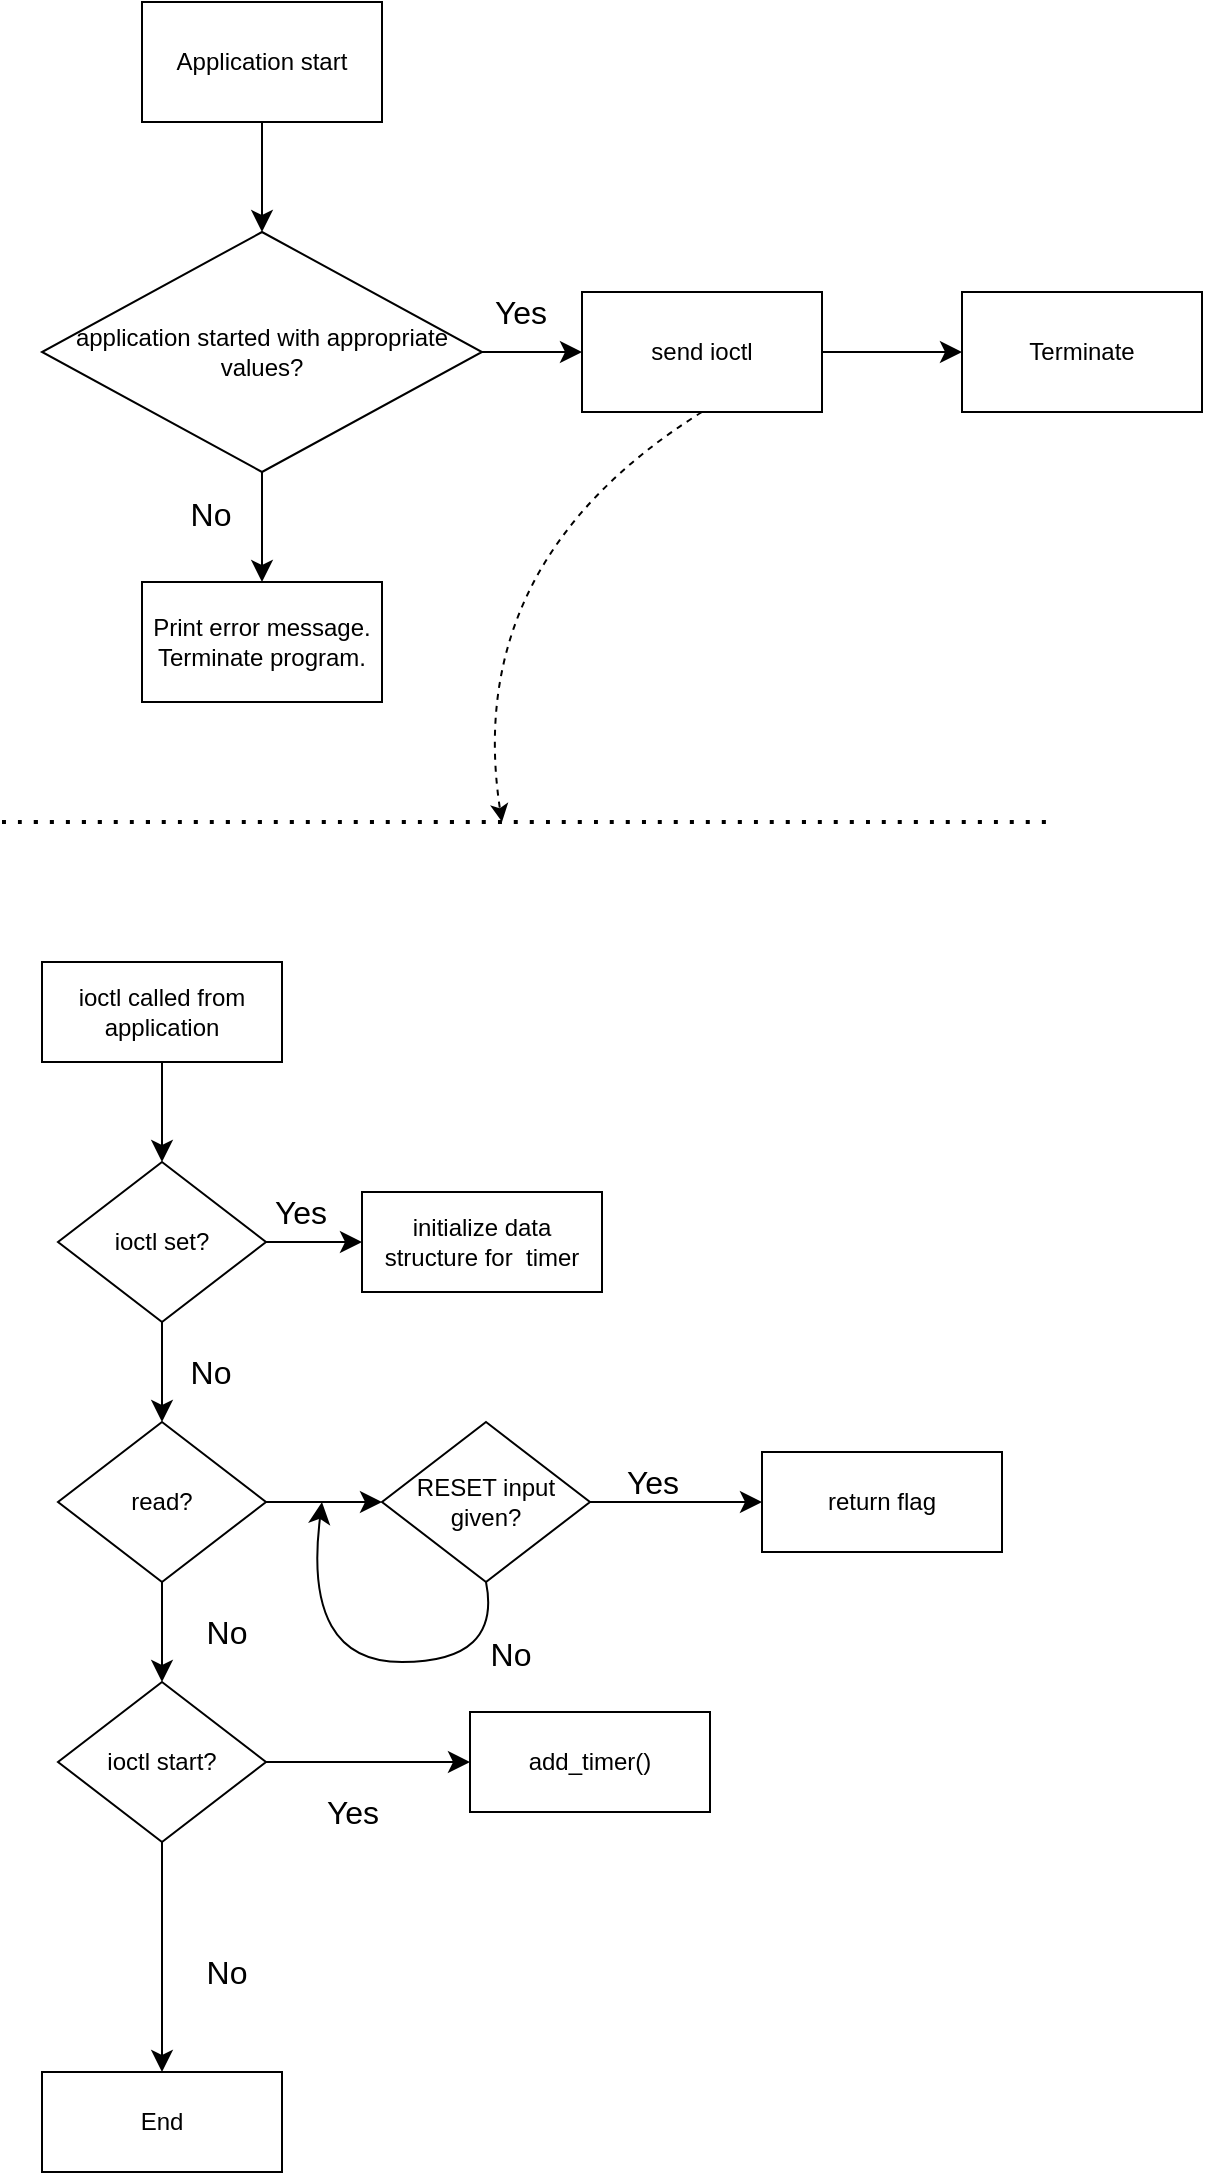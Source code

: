 <mxfile version="24.4.3" type="device">
  <diagram name="Page-1" id="74e2e168-ea6b-b213-b513-2b3c1d86103e">
    <mxGraphModel dx="669" dy="845" grid="1" gridSize="10" guides="1" tooltips="1" connect="1" arrows="1" fold="1" page="1" pageScale="1" pageWidth="1100" pageHeight="850" background="none" math="0" shadow="0">
      <root>
        <mxCell id="0" />
        <mxCell id="1" parent="0" />
        <mxCell id="S1xXZh_2Qz6jOvYGOtP_-4" value="" style="edgeStyle=none;curved=1;rounded=0;orthogonalLoop=1;jettySize=auto;html=1;fontSize=12;startSize=8;endSize=8;" edge="1" parent="1" source="S1xXZh_2Qz6jOvYGOtP_-1" target="S1xXZh_2Qz6jOvYGOtP_-2">
          <mxGeometry relative="1" as="geometry" />
        </mxCell>
        <mxCell id="S1xXZh_2Qz6jOvYGOtP_-1" value="Application start" style="rounded=0;whiteSpace=wrap;html=1;" vertex="1" parent="1">
          <mxGeometry x="120" y="190" width="120" height="60" as="geometry" />
        </mxCell>
        <mxCell id="S1xXZh_2Qz6jOvYGOtP_-6" value="" style="edgeStyle=none;curved=1;rounded=0;orthogonalLoop=1;jettySize=auto;html=1;fontSize=12;startSize=8;endSize=8;" edge="1" parent="1" source="S1xXZh_2Qz6jOvYGOtP_-2" target="S1xXZh_2Qz6jOvYGOtP_-5">
          <mxGeometry relative="1" as="geometry" />
        </mxCell>
        <mxCell id="S1xXZh_2Qz6jOvYGOtP_-9" value="" style="edgeStyle=none;curved=1;rounded=0;orthogonalLoop=1;jettySize=auto;html=1;fontSize=12;startSize=8;endSize=8;" edge="1" parent="1" source="S1xXZh_2Qz6jOvYGOtP_-2" target="S1xXZh_2Qz6jOvYGOtP_-8">
          <mxGeometry relative="1" as="geometry" />
        </mxCell>
        <mxCell id="S1xXZh_2Qz6jOvYGOtP_-2" value="application started with appropriate values?" style="rhombus;whiteSpace=wrap;html=1;" vertex="1" parent="1">
          <mxGeometry x="70" y="305" width="220" height="120" as="geometry" />
        </mxCell>
        <mxCell id="S1xXZh_2Qz6jOvYGOtP_-5" value="&lt;div&gt;Print error message.&lt;/div&gt;&lt;div&gt;Terminate program.&lt;br&gt;&lt;/div&gt;" style="rounded=0;whiteSpace=wrap;html=1;" vertex="1" parent="1">
          <mxGeometry x="120" y="480" width="120" height="60" as="geometry" />
        </mxCell>
        <mxCell id="S1xXZh_2Qz6jOvYGOtP_-7" value="No" style="text;html=1;align=center;verticalAlign=middle;resizable=0;points=[];autosize=1;strokeColor=none;fillColor=none;fontSize=16;" vertex="1" parent="1">
          <mxGeometry x="134" y="431" width="40" height="30" as="geometry" />
        </mxCell>
        <mxCell id="S1xXZh_2Qz6jOvYGOtP_-47" value="" style="edgeStyle=none;curved=1;rounded=0;orthogonalLoop=1;jettySize=auto;html=1;fontSize=12;startSize=8;endSize=8;" edge="1" parent="1" source="S1xXZh_2Qz6jOvYGOtP_-8" target="S1xXZh_2Qz6jOvYGOtP_-46">
          <mxGeometry relative="1" as="geometry" />
        </mxCell>
        <mxCell id="S1xXZh_2Qz6jOvYGOtP_-8" value="send ioctl" style="rounded=0;whiteSpace=wrap;html=1;" vertex="1" parent="1">
          <mxGeometry x="340" y="335" width="120" height="60" as="geometry" />
        </mxCell>
        <mxCell id="S1xXZh_2Qz6jOvYGOtP_-10" value="" style="endArrow=none;dashed=1;html=1;dashPattern=1 3;strokeWidth=2;rounded=0;fontSize=12;startSize=8;endSize=8;curved=1;" edge="1" parent="1">
          <mxGeometry width="50" height="50" relative="1" as="geometry">
            <mxPoint x="50" y="600" as="sourcePoint" />
            <mxPoint x="576" y="600" as="targetPoint" />
          </mxGeometry>
        </mxCell>
        <mxCell id="S1xXZh_2Qz6jOvYGOtP_-17" value="" style="edgeStyle=none;curved=1;rounded=0;orthogonalLoop=1;jettySize=auto;html=1;fontSize=12;startSize=8;endSize=8;" edge="1" parent="1" source="S1xXZh_2Qz6jOvYGOtP_-11" target="S1xXZh_2Qz6jOvYGOtP_-16">
          <mxGeometry relative="1" as="geometry" />
        </mxCell>
        <mxCell id="S1xXZh_2Qz6jOvYGOtP_-11" value="ioctl called from application" style="rounded=0;whiteSpace=wrap;html=1;" vertex="1" parent="1">
          <mxGeometry x="70" y="670" width="120" height="50" as="geometry" />
        </mxCell>
        <mxCell id="S1xXZh_2Qz6jOvYGOtP_-14" style="edgeStyle=none;curved=1;rounded=0;orthogonalLoop=1;jettySize=auto;html=1;entryX=0.5;entryY=0;entryDx=0;entryDy=0;fontSize=12;startSize=8;endSize=8;" edge="1" parent="1">
          <mxGeometry relative="1" as="geometry">
            <mxPoint x="113" y="760" as="sourcePoint" />
            <mxPoint x="113" y="760" as="targetPoint" />
          </mxGeometry>
        </mxCell>
        <mxCell id="S1xXZh_2Qz6jOvYGOtP_-19" value="" style="edgeStyle=none;curved=1;rounded=0;orthogonalLoop=1;jettySize=auto;html=1;fontSize=12;startSize=8;endSize=8;" edge="1" parent="1" source="S1xXZh_2Qz6jOvYGOtP_-16" target="S1xXZh_2Qz6jOvYGOtP_-18">
          <mxGeometry relative="1" as="geometry" />
        </mxCell>
        <mxCell id="S1xXZh_2Qz6jOvYGOtP_-21" value="" style="edgeStyle=none;curved=1;rounded=0;orthogonalLoop=1;jettySize=auto;html=1;fontSize=12;startSize=8;endSize=8;" edge="1" parent="1" source="S1xXZh_2Qz6jOvYGOtP_-16" target="S1xXZh_2Qz6jOvYGOtP_-20">
          <mxGeometry relative="1" as="geometry" />
        </mxCell>
        <mxCell id="S1xXZh_2Qz6jOvYGOtP_-16" value="ioctl set?" style="rhombus;whiteSpace=wrap;html=1;" vertex="1" parent="1">
          <mxGeometry x="78" y="770" width="104" height="80" as="geometry" />
        </mxCell>
        <mxCell id="S1xXZh_2Qz6jOvYGOtP_-18" value="initialize data structure for&amp;nbsp; timer" style="rounded=0;whiteSpace=wrap;html=1;" vertex="1" parent="1">
          <mxGeometry x="230" y="785" width="120" height="50" as="geometry" />
        </mxCell>
        <mxCell id="S1xXZh_2Qz6jOvYGOtP_-24" value="" style="edgeStyle=none;curved=1;rounded=0;orthogonalLoop=1;jettySize=auto;html=1;fontSize=12;startSize=8;endSize=8;" edge="1" parent="1" source="S1xXZh_2Qz6jOvYGOtP_-20" target="S1xXZh_2Qz6jOvYGOtP_-23">
          <mxGeometry relative="1" as="geometry" />
        </mxCell>
        <mxCell id="S1xXZh_2Qz6jOvYGOtP_-26" value="" style="edgeStyle=none;curved=1;rounded=0;orthogonalLoop=1;jettySize=auto;html=1;fontSize=12;startSize=8;endSize=8;" edge="1" parent="1" source="S1xXZh_2Qz6jOvYGOtP_-20" target="S1xXZh_2Qz6jOvYGOtP_-25">
          <mxGeometry relative="1" as="geometry" />
        </mxCell>
        <mxCell id="S1xXZh_2Qz6jOvYGOtP_-20" value="read?" style="rhombus;whiteSpace=wrap;html=1;" vertex="1" parent="1">
          <mxGeometry x="78" y="900" width="104" height="80" as="geometry" />
        </mxCell>
        <mxCell id="S1xXZh_2Qz6jOvYGOtP_-28" value="" style="edgeStyle=none;curved=1;rounded=0;orthogonalLoop=1;jettySize=auto;html=1;fontSize=12;startSize=8;endSize=8;" edge="1" parent="1" source="S1xXZh_2Qz6jOvYGOtP_-23" target="S1xXZh_2Qz6jOvYGOtP_-27">
          <mxGeometry relative="1" as="geometry" />
        </mxCell>
        <mxCell id="S1xXZh_2Qz6jOvYGOtP_-23" value="RESET input given?" style="rhombus;whiteSpace=wrap;html=1;" vertex="1" parent="1">
          <mxGeometry x="240" y="900" width="104" height="80" as="geometry" />
        </mxCell>
        <mxCell id="S1xXZh_2Qz6jOvYGOtP_-37" value="" style="edgeStyle=none;curved=1;rounded=0;orthogonalLoop=1;jettySize=auto;html=1;fontSize=12;startSize=8;endSize=8;" edge="1" parent="1" source="S1xXZh_2Qz6jOvYGOtP_-25" target="S1xXZh_2Qz6jOvYGOtP_-36">
          <mxGeometry relative="1" as="geometry" />
        </mxCell>
        <mxCell id="S1xXZh_2Qz6jOvYGOtP_-41" value="" style="edgeStyle=none;curved=1;rounded=0;orthogonalLoop=1;jettySize=auto;html=1;fontSize=12;startSize=8;endSize=8;" edge="1" parent="1" source="S1xXZh_2Qz6jOvYGOtP_-25" target="S1xXZh_2Qz6jOvYGOtP_-39">
          <mxGeometry relative="1" as="geometry" />
        </mxCell>
        <mxCell id="S1xXZh_2Qz6jOvYGOtP_-25" value="ioctl start?" style="rhombus;whiteSpace=wrap;html=1;" vertex="1" parent="1">
          <mxGeometry x="78" y="1030" width="104" height="80" as="geometry" />
        </mxCell>
        <mxCell id="S1xXZh_2Qz6jOvYGOtP_-27" value="return flag" style="rounded=0;whiteSpace=wrap;html=1;" vertex="1" parent="1">
          <mxGeometry x="430" y="915" width="120" height="50" as="geometry" />
        </mxCell>
        <mxCell id="S1xXZh_2Qz6jOvYGOtP_-29" value="" style="endArrow=classic;html=1;rounded=0;fontSize=12;startSize=8;endSize=8;curved=1;exitX=0.5;exitY=1;exitDx=0;exitDy=0;" edge="1" parent="1" source="S1xXZh_2Qz6jOvYGOtP_-23">
          <mxGeometry width="50" height="50" relative="1" as="geometry">
            <mxPoint x="300" y="880" as="sourcePoint" />
            <mxPoint x="210" y="940" as="targetPoint" />
            <Array as="points">
              <mxPoint x="300" y="1020" />
              <mxPoint x="200" y="1020" />
            </Array>
          </mxGeometry>
        </mxCell>
        <mxCell id="S1xXZh_2Qz6jOvYGOtP_-31" value="No" style="text;html=1;align=center;verticalAlign=middle;resizable=0;points=[];autosize=1;strokeColor=none;fillColor=none;fontSize=16;" vertex="1" parent="1">
          <mxGeometry x="284" y="1001" width="40" height="30" as="geometry" />
        </mxCell>
        <mxCell id="S1xXZh_2Qz6jOvYGOtP_-32" value="Yes" style="text;html=1;align=center;verticalAlign=middle;resizable=0;points=[];autosize=1;strokeColor=none;fillColor=none;fontSize=16;" vertex="1" parent="1">
          <mxGeometry x="350" y="915" width="50" height="30" as="geometry" />
        </mxCell>
        <mxCell id="S1xXZh_2Qz6jOvYGOtP_-33" value="Yes" style="text;html=1;align=center;verticalAlign=middle;resizable=0;points=[];autosize=1;strokeColor=none;fillColor=none;fontSize=16;" vertex="1" parent="1">
          <mxGeometry x="174" y="780" width="50" height="30" as="geometry" />
        </mxCell>
        <mxCell id="S1xXZh_2Qz6jOvYGOtP_-34" value="No" style="text;html=1;align=center;verticalAlign=middle;resizable=0;points=[];autosize=1;strokeColor=none;fillColor=none;fontSize=16;" vertex="1" parent="1">
          <mxGeometry x="134" y="860" width="40" height="30" as="geometry" />
        </mxCell>
        <mxCell id="S1xXZh_2Qz6jOvYGOtP_-35" value="No" style="text;html=1;align=center;verticalAlign=middle;resizable=0;points=[];autosize=1;strokeColor=none;fillColor=none;fontSize=16;" vertex="1" parent="1">
          <mxGeometry x="142" y="990" width="40" height="30" as="geometry" />
        </mxCell>
        <mxCell id="S1xXZh_2Qz6jOvYGOtP_-36" value="End" style="rounded=0;whiteSpace=wrap;html=1;" vertex="1" parent="1">
          <mxGeometry x="70" y="1225" width="120" height="50" as="geometry" />
        </mxCell>
        <mxCell id="S1xXZh_2Qz6jOvYGOtP_-38" value="No" style="text;html=1;align=center;verticalAlign=middle;resizable=0;points=[];autosize=1;strokeColor=none;fillColor=none;fontSize=16;" vertex="1" parent="1">
          <mxGeometry x="142" y="1160" width="40" height="30" as="geometry" />
        </mxCell>
        <mxCell id="S1xXZh_2Qz6jOvYGOtP_-39" value="add_timer()" style="rounded=0;whiteSpace=wrap;html=1;" vertex="1" parent="1">
          <mxGeometry x="284" y="1045" width="120" height="50" as="geometry" />
        </mxCell>
        <mxCell id="S1xXZh_2Qz6jOvYGOtP_-43" value="Yes" style="text;html=1;align=center;verticalAlign=middle;resizable=0;points=[];autosize=1;strokeColor=none;fillColor=none;fontSize=16;" vertex="1" parent="1">
          <mxGeometry x="200" y="1080" width="50" height="30" as="geometry" />
        </mxCell>
        <mxCell id="S1xXZh_2Qz6jOvYGOtP_-44" value="" style="html=1;labelBackgroundColor=#ffffff;startArrow=none;startFill=0;startSize=6;endArrow=classic;endFill=1;endSize=6;jettySize=auto;orthogonalLoop=1;strokeWidth=1;dashed=1;fontSize=14;rounded=0;curved=1;exitX=0.5;exitY=1;exitDx=0;exitDy=0;" edge="1" parent="1" source="S1xXZh_2Qz6jOvYGOtP_-8">
          <mxGeometry width="60" height="60" relative="1" as="geometry">
            <mxPoint x="290" y="700" as="sourcePoint" />
            <mxPoint x="300" y="600" as="targetPoint" />
            <Array as="points">
              <mxPoint x="280" y="470" />
            </Array>
          </mxGeometry>
        </mxCell>
        <mxCell id="S1xXZh_2Qz6jOvYGOtP_-45" value="Yes" style="text;html=1;align=center;verticalAlign=middle;resizable=0;points=[];autosize=1;strokeColor=none;fillColor=none;fontSize=16;" vertex="1" parent="1">
          <mxGeometry x="284" y="330" width="50" height="30" as="geometry" />
        </mxCell>
        <mxCell id="S1xXZh_2Qz6jOvYGOtP_-46" value="Terminate" style="rounded=0;whiteSpace=wrap;html=1;" vertex="1" parent="1">
          <mxGeometry x="530" y="335" width="120" height="60" as="geometry" />
        </mxCell>
      </root>
    </mxGraphModel>
  </diagram>
</mxfile>
